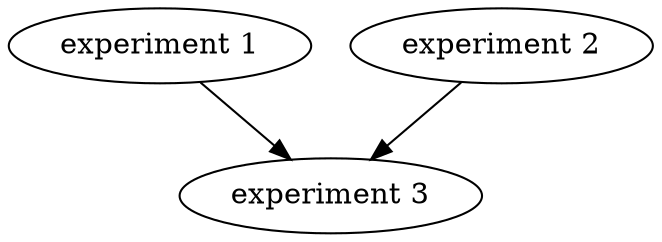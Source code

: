 digraph notebook {
  exp1 [label="experiment 1",URL="http://example.com/1"]
  exp2 [label="experiment 2",URL="http://example.com/2"]
  exp3 [label="experiment 3",URL="http://example.com/3"]
  exp1 -> exp3;
  exp2 -> exp3;
}
